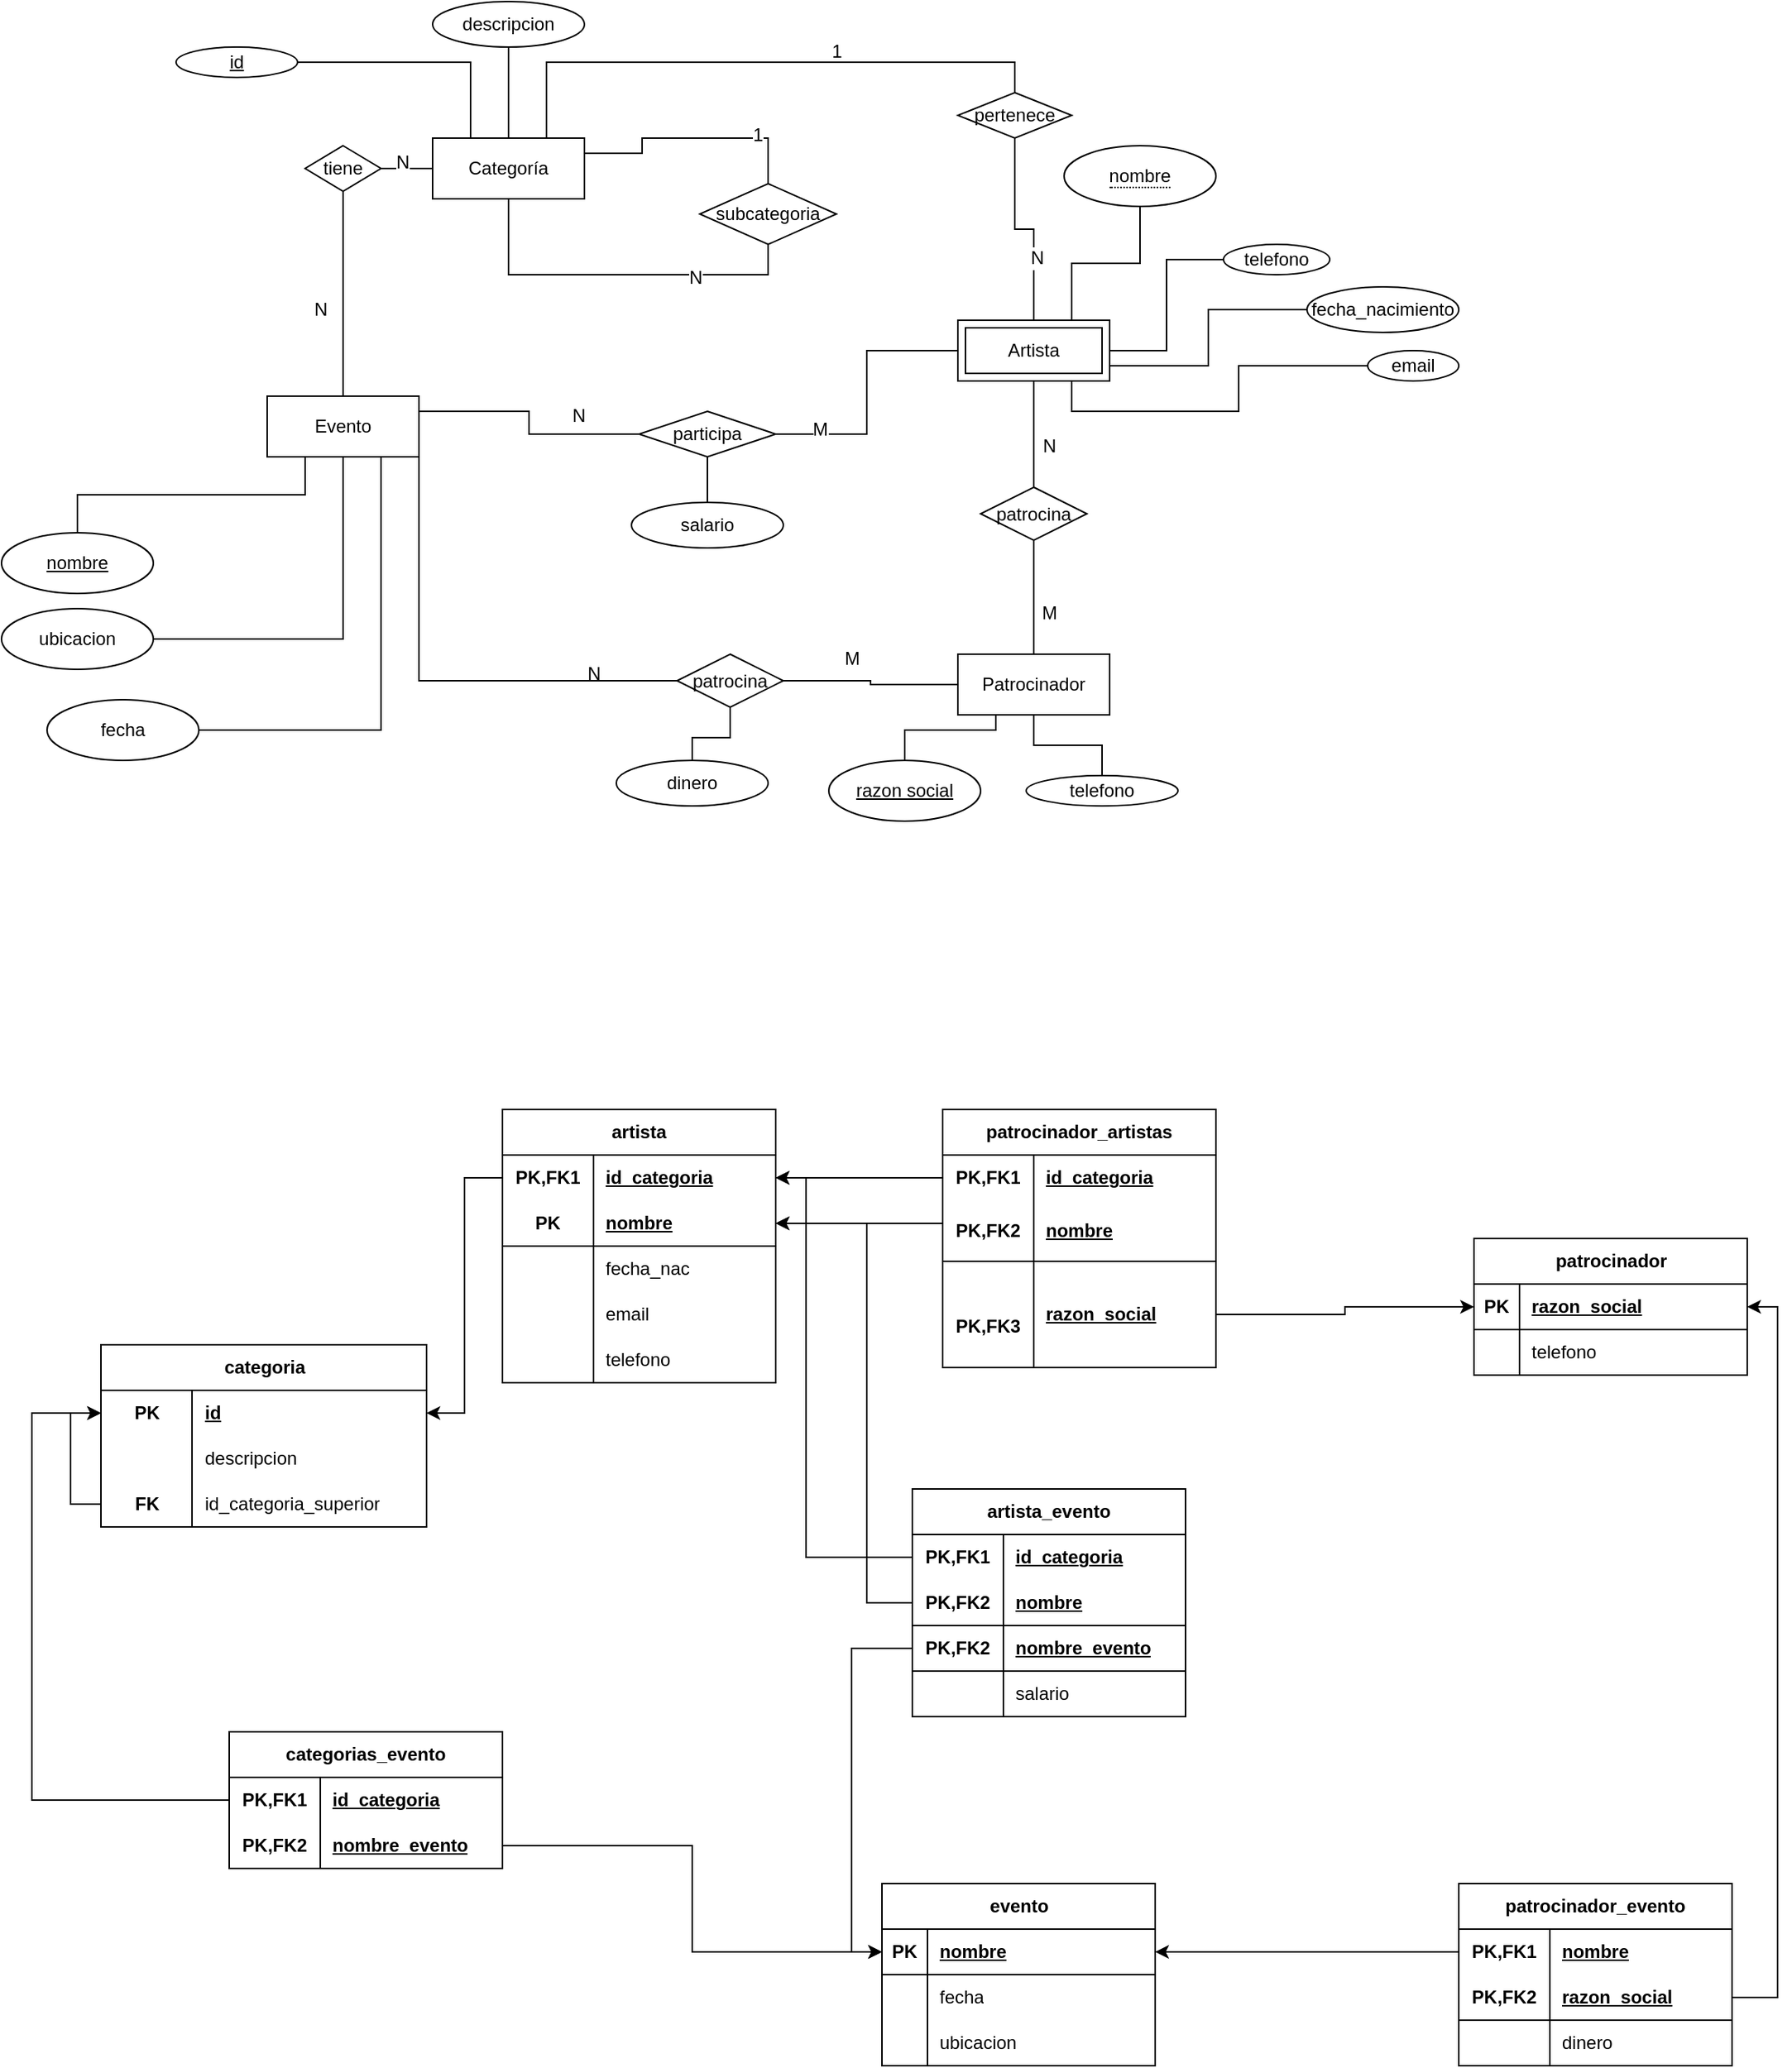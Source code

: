 <mxfile version="23.1.0" type="google">
  <diagram name="Página-1" id="BdfYpz-c_XBazCe6WjiI">
    <mxGraphModel grid="1" page="1" gridSize="10" guides="1" tooltips="1" connect="1" arrows="1" fold="1" pageScale="1" pageWidth="827" pageHeight="1169" math="0" shadow="0">
      <root>
        <mxCell id="0" />
        <mxCell id="1" parent="0" />
        <mxCell id="azEhSKKISLsebAKlU12b-33" style="edgeStyle=orthogonalEdgeStyle;shape=connector;rounded=0;orthogonalLoop=1;jettySize=auto;html=1;exitX=1;exitY=0.25;exitDx=0;exitDy=0;labelBackgroundColor=default;strokeColor=default;align=center;verticalAlign=middle;fontFamily=Helvetica;fontSize=12;fontColor=default;endArrow=none;endFill=0;elbow=vertical;entryX=0;entryY=0.5;entryDx=0;entryDy=0;" edge="1" parent="1" source="azEhSKKISLsebAKlU12b-3" target="azEhSKKISLsebAKlU12b-34">
          <mxGeometry relative="1" as="geometry">
            <mxPoint x="440" y="280" as="targetPoint" />
          </mxGeometry>
        </mxCell>
        <mxCell id="azEhSKKISLsebAKlU12b-62" style="edgeStyle=orthogonalEdgeStyle;shape=connector;rounded=0;orthogonalLoop=1;jettySize=auto;html=1;exitX=1;exitY=1;exitDx=0;exitDy=0;entryX=0;entryY=0.5;entryDx=0;entryDy=0;labelBackgroundColor=default;strokeColor=default;align=center;verticalAlign=middle;fontFamily=Helvetica;fontSize=12;fontColor=default;endArrow=none;endFill=0;elbow=vertical;" edge="1" parent="1" source="azEhSKKISLsebAKlU12b-3" target="azEhSKKISLsebAKlU12b-61">
          <mxGeometry relative="1" as="geometry" />
        </mxCell>
        <mxCell id="azEhSKKISLsebAKlU12b-95" style="edgeStyle=orthogonalEdgeStyle;shape=connector;rounded=0;orthogonalLoop=1;jettySize=auto;html=1;entryX=0;entryY=0.5;entryDx=0;entryDy=0;labelBackgroundColor=default;strokeColor=default;align=center;verticalAlign=middle;fontFamily=Helvetica;fontSize=12;fontColor=default;endArrow=classic;endFill=1;elbow=vertical;" edge="1" parent="1" source="azEhSKKISLsebAKlU12b-92" target="azEhSKKISLsebAKlU12b-83">
          <mxGeometry relative="1" as="geometry" />
        </mxCell>
        <mxCell id="azEhSKKISLsebAKlU12b-3" value="Evento" style="whiteSpace=wrap;html=1;align=center;" vertex="1" parent="1">
          <mxGeometry x="205" y="270" width="100" height="40" as="geometry" />
        </mxCell>
        <mxCell id="azEhSKKISLsebAKlU12b-7" value="Patrocinador" style="whiteSpace=wrap;html=1;align=center;" vertex="1" parent="1">
          <mxGeometry x="660" y="440" width="100" height="40" as="geometry" />
        </mxCell>
        <mxCell id="azEhSKKISLsebAKlU12b-9" style="edgeStyle=orthogonalEdgeStyle;rounded=0;orthogonalLoop=1;jettySize=auto;html=1;exitX=0.5;exitY=0;exitDx=0;exitDy=0;entryX=0.25;entryY=1;entryDx=0;entryDy=0;endArrow=none;endFill=0;" edge="1" parent="1" source="azEhSKKISLsebAKlU12b-8" target="azEhSKKISLsebAKlU12b-3">
          <mxGeometry relative="1" as="geometry" />
        </mxCell>
        <mxCell id="azEhSKKISLsebAKlU12b-8" value="nombre" style="ellipse;whiteSpace=wrap;html=1;align=center;fontStyle=4;" vertex="1" parent="1">
          <mxGeometry x="30" y="360" width="100" height="40" as="geometry" />
        </mxCell>
        <mxCell id="azEhSKKISLsebAKlU12b-16" style="edgeStyle=orthogonalEdgeStyle;shape=connector;rounded=0;orthogonalLoop=1;jettySize=auto;html=1;entryX=0.75;entryY=1;entryDx=0;entryDy=0;labelBackgroundColor=default;strokeColor=default;align=center;verticalAlign=middle;fontFamily=Helvetica;fontSize=12;fontColor=default;endArrow=none;endFill=0;elbow=vertical;" edge="1" parent="1" source="azEhSKKISLsebAKlU12b-11" target="azEhSKKISLsebAKlU12b-3">
          <mxGeometry relative="1" as="geometry" />
        </mxCell>
        <mxCell id="azEhSKKISLsebAKlU12b-11" value="fecha" style="ellipse;whiteSpace=wrap;html=1;align=center;strokeColor=default;verticalAlign=middle;fontFamily=Helvetica;fontSize=12;fontColor=default;fillColor=default;" vertex="1" parent="1">
          <mxGeometry x="60" y="470" width="100" height="40" as="geometry" />
        </mxCell>
        <mxCell id="azEhSKKISLsebAKlU12b-57" style="edgeStyle=orthogonalEdgeStyle;shape=connector;rounded=0;orthogonalLoop=1;jettySize=auto;html=1;exitX=1;exitY=0.5;exitDx=0;exitDy=0;entryX=0.5;entryY=1;entryDx=0;entryDy=0;labelBackgroundColor=default;strokeColor=default;align=center;verticalAlign=middle;fontFamily=Helvetica;fontSize=12;fontColor=default;endArrow=none;endFill=0;elbow=vertical;" edge="1" parent="1" source="azEhSKKISLsebAKlU12b-13" target="azEhSKKISLsebAKlU12b-3">
          <mxGeometry relative="1" as="geometry" />
        </mxCell>
        <mxCell id="azEhSKKISLsebAKlU12b-13" value="ubicacion" style="ellipse;whiteSpace=wrap;html=1;align=center;strokeColor=default;verticalAlign=middle;fontFamily=Helvetica;fontSize=12;fontColor=default;fillColor=default;" vertex="1" parent="1">
          <mxGeometry x="30" y="410" width="100" height="40" as="geometry" />
        </mxCell>
        <mxCell id="azEhSKKISLsebAKlU12b-24" style="edgeStyle=orthogonalEdgeStyle;shape=connector;rounded=0;orthogonalLoop=1;jettySize=auto;html=1;exitX=0.5;exitY=1;exitDx=0;exitDy=0;entryX=0.5;entryY=1;entryDx=0;entryDy=0;labelBackgroundColor=default;strokeColor=default;align=center;verticalAlign=middle;fontFamily=Helvetica;fontSize=12;fontColor=default;endArrow=none;endFill=0;elbow=vertical;" edge="1" parent="1" source="azEhSKKISLsebAKlU12b-18" target="azEhSKKISLsebAKlU12b-23">
          <mxGeometry relative="1" as="geometry" />
        </mxCell>
        <mxCell id="azEhSKKISLsebAKlU12b-27" value="N" style="edgeLabel;html=1;align=center;verticalAlign=middle;resizable=0;points=[];fontSize=12;fontFamily=Helvetica;fontColor=default;" connectable="0" vertex="1" parent="azEhSKKISLsebAKlU12b-24">
          <mxGeometry x="0.436" y="-2" relative="1" as="geometry">
            <mxPoint as="offset" />
          </mxGeometry>
        </mxCell>
        <mxCell id="azEhSKKISLsebAKlU12b-18" value="Categoría" style="whiteSpace=wrap;html=1;align=center;" vertex="1" parent="1">
          <mxGeometry x="314" y="100" width="100" height="40" as="geometry" />
        </mxCell>
        <mxCell id="azEhSKKISLsebAKlU12b-19" value="descripcion" style="ellipse;whiteSpace=wrap;html=1;align=center;strokeColor=default;verticalAlign=middle;fontFamily=Helvetica;fontSize=12;fontColor=default;fillColor=default;" vertex="1" parent="1">
          <mxGeometry x="314" y="10" width="100" height="30" as="geometry" />
        </mxCell>
        <mxCell id="azEhSKKISLsebAKlU12b-21" style="edgeStyle=orthogonalEdgeStyle;shape=connector;rounded=0;orthogonalLoop=1;jettySize=auto;html=1;labelBackgroundColor=default;strokeColor=default;align=center;verticalAlign=middle;fontFamily=Helvetica;fontSize=12;fontColor=default;endArrow=none;endFill=0;elbow=vertical;" edge="1" parent="1" source="azEhSKKISLsebAKlU12b-20">
          <mxGeometry relative="1" as="geometry">
            <mxPoint x="340" y="100" as="targetPoint" />
            <Array as="points">
              <mxPoint x="339" y="50" />
            </Array>
          </mxGeometry>
        </mxCell>
        <mxCell id="azEhSKKISLsebAKlU12b-20" value="&lt;u&gt;id&lt;/u&gt;" style="ellipse;whiteSpace=wrap;html=1;align=center;strokeColor=default;verticalAlign=middle;fontFamily=Helvetica;fontSize=12;fontColor=default;fillColor=default;" vertex="1" parent="1">
          <mxGeometry x="145" y="40" width="80" height="20" as="geometry" />
        </mxCell>
        <mxCell id="azEhSKKISLsebAKlU12b-22" style="edgeStyle=orthogonalEdgeStyle;shape=connector;rounded=0;orthogonalLoop=1;jettySize=auto;html=1;entryX=0.5;entryY=0;entryDx=0;entryDy=0;labelBackgroundColor=default;strokeColor=default;align=center;verticalAlign=middle;fontFamily=Helvetica;fontSize=12;fontColor=default;endArrow=none;endFill=0;elbow=vertical;" edge="1" parent="1" source="azEhSKKISLsebAKlU12b-19" target="azEhSKKISLsebAKlU12b-18">
          <mxGeometry relative="1" as="geometry" />
        </mxCell>
        <mxCell id="azEhSKKISLsebAKlU12b-25" style="edgeStyle=orthogonalEdgeStyle;shape=connector;rounded=0;orthogonalLoop=1;jettySize=auto;html=1;entryX=1;entryY=0.25;entryDx=0;entryDy=0;labelBackgroundColor=default;strokeColor=default;align=center;verticalAlign=middle;fontFamily=Helvetica;fontSize=12;fontColor=default;endArrow=none;endFill=0;elbow=vertical;" edge="1" parent="1" source="azEhSKKISLsebAKlU12b-23" target="azEhSKKISLsebAKlU12b-18">
          <mxGeometry relative="1" as="geometry">
            <Array as="points">
              <mxPoint x="535" y="100" />
              <mxPoint x="452" y="100" />
              <mxPoint x="452" y="110" />
            </Array>
          </mxGeometry>
        </mxCell>
        <mxCell id="azEhSKKISLsebAKlU12b-26" value="1" style="edgeLabel;html=1;align=center;verticalAlign=middle;resizable=0;points=[];fontSize=12;fontFamily=Helvetica;fontColor=default;" connectable="0" vertex="1" parent="azEhSKKISLsebAKlU12b-25">
          <mxGeometry x="-0.534" y="-2" relative="1" as="geometry">
            <mxPoint as="offset" />
          </mxGeometry>
        </mxCell>
        <mxCell id="azEhSKKISLsebAKlU12b-23" value="subcategoria" style="shape=rhombus;perimeter=rhombusPerimeter;whiteSpace=wrap;html=1;align=center;strokeColor=default;verticalAlign=middle;fontFamily=Helvetica;fontSize=12;fontColor=default;fillColor=default;" vertex="1" parent="1">
          <mxGeometry x="490" y="130" width="90" height="40" as="geometry" />
        </mxCell>
        <mxCell id="azEhSKKISLsebAKlU12b-31" style="edgeStyle=orthogonalEdgeStyle;shape=connector;rounded=0;orthogonalLoop=1;jettySize=auto;html=1;exitX=0.75;exitY=0;exitDx=0;exitDy=0;entryX=0.5;entryY=1;entryDx=0;entryDy=0;labelBackgroundColor=default;strokeColor=default;align=center;verticalAlign=middle;fontFamily=Helvetica;fontSize=12;fontColor=default;endArrow=none;endFill=0;elbow=vertical;" edge="1" parent="1" source="azEhSKKISLsebAKlU12b-29" target="azEhSKKISLsebAKlU12b-32">
          <mxGeometry relative="1" as="geometry">
            <mxPoint x="827" y="240" as="targetPoint" />
          </mxGeometry>
        </mxCell>
        <mxCell id="azEhSKKISLsebAKlU12b-47" style="edgeStyle=orthogonalEdgeStyle;shape=connector;rounded=0;orthogonalLoop=1;jettySize=auto;html=1;exitX=0.5;exitY=1;exitDx=0;exitDy=0;labelBackgroundColor=default;strokeColor=default;align=center;verticalAlign=middle;fontFamily=Helvetica;fontSize=12;fontColor=default;endArrow=none;endFill=0;elbow=vertical;entryX=0.5;entryY=0;entryDx=0;entryDy=0;" edge="1" parent="1" source="azEhSKKISLsebAKlU12b-29" target="azEhSKKISLsebAKlU12b-48">
          <mxGeometry relative="1" as="geometry">
            <mxPoint x="710" y="320" as="targetPoint" />
          </mxGeometry>
        </mxCell>
        <mxCell id="azEhSKKISLsebAKlU12b-29" value="Artista" style="shape=ext;margin=3;double=1;whiteSpace=wrap;html=1;align=center;strokeColor=default;verticalAlign=middle;fontFamily=Helvetica;fontSize=12;fontColor=default;fillColor=default;" vertex="1" parent="1">
          <mxGeometry x="660" y="220" width="100" height="40" as="geometry" />
        </mxCell>
        <mxCell id="azEhSKKISLsebAKlU12b-32" value="&lt;span style=&quot;border-bottom: 1px dotted&quot;&gt;nombre&lt;/span&gt;" style="ellipse;whiteSpace=wrap;html=1;align=center;strokeColor=default;verticalAlign=middle;fontFamily=Helvetica;fontSize=12;fontColor=default;fillColor=default;" vertex="1" parent="1">
          <mxGeometry x="730" y="105" width="100" height="40" as="geometry" />
        </mxCell>
        <mxCell id="azEhSKKISLsebAKlU12b-35" style="edgeStyle=orthogonalEdgeStyle;shape=connector;rounded=0;orthogonalLoop=1;jettySize=auto;html=1;exitX=1;exitY=0.5;exitDx=0;exitDy=0;entryX=0;entryY=0.5;entryDx=0;entryDy=0;labelBackgroundColor=default;strokeColor=default;align=center;verticalAlign=middle;fontFamily=Helvetica;fontSize=12;fontColor=default;endArrow=none;endFill=0;elbow=vertical;" edge="1" parent="1" source="azEhSKKISLsebAKlU12b-34" target="azEhSKKISLsebAKlU12b-29">
          <mxGeometry relative="1" as="geometry" />
        </mxCell>
        <mxCell id="azEhSKKISLsebAKlU12b-37" value="M" style="edgeLabel;html=1;align=center;verticalAlign=middle;resizable=0;points=[];fontSize=12;fontFamily=Helvetica;fontColor=default;" connectable="0" vertex="1" parent="azEhSKKISLsebAKlU12b-35">
          <mxGeometry x="-0.669" y="3" relative="1" as="geometry">
            <mxPoint as="offset" />
          </mxGeometry>
        </mxCell>
        <mxCell id="azEhSKKISLsebAKlU12b-34" value="participa" style="shape=rhombus;perimeter=rhombusPerimeter;whiteSpace=wrap;html=1;align=center;strokeColor=default;verticalAlign=middle;fontFamily=Helvetica;fontSize=12;fontColor=default;fillColor=default;" vertex="1" parent="1">
          <mxGeometry x="450" y="280" width="90" height="30" as="geometry" />
        </mxCell>
        <mxCell id="azEhSKKISLsebAKlU12b-36" value="N" style="text;html=1;align=center;verticalAlign=middle;resizable=0;points=[];autosize=1;strokeColor=none;fillColor=none;fontSize=12;fontFamily=Helvetica;fontColor=default;" vertex="1" parent="1">
          <mxGeometry x="395" y="268" width="30" height="30" as="geometry" />
        </mxCell>
        <mxCell id="azEhSKKISLsebAKlU12b-39" style="edgeStyle=orthogonalEdgeStyle;shape=connector;rounded=0;orthogonalLoop=1;jettySize=auto;html=1;entryX=0.5;entryY=1;entryDx=0;entryDy=0;labelBackgroundColor=default;strokeColor=default;align=center;verticalAlign=middle;fontFamily=Helvetica;fontSize=12;fontColor=default;endArrow=none;endFill=0;elbow=vertical;" edge="1" parent="1" source="azEhSKKISLsebAKlU12b-38" target="azEhSKKISLsebAKlU12b-34">
          <mxGeometry relative="1" as="geometry" />
        </mxCell>
        <mxCell id="azEhSKKISLsebAKlU12b-38" value="salario" style="ellipse;whiteSpace=wrap;html=1;align=center;strokeColor=default;verticalAlign=middle;fontFamily=Helvetica;fontSize=12;fontColor=default;fillColor=default;" vertex="1" parent="1">
          <mxGeometry x="445" y="340" width="100" height="30" as="geometry" />
        </mxCell>
        <mxCell id="azEhSKKISLsebAKlU12b-42" style="edgeStyle=orthogonalEdgeStyle;shape=connector;rounded=0;orthogonalLoop=1;jettySize=auto;html=1;entryX=0;entryY=0.5;entryDx=0;entryDy=0;labelBackgroundColor=default;strokeColor=default;align=center;verticalAlign=middle;fontFamily=Helvetica;fontSize=12;fontColor=default;endArrow=none;endFill=0;elbow=vertical;" edge="1" parent="1" source="azEhSKKISLsebAKlU12b-41" target="azEhSKKISLsebAKlU12b-18">
          <mxGeometry relative="1" as="geometry" />
        </mxCell>
        <mxCell id="azEhSKKISLsebAKlU12b-46" value="N" style="edgeLabel;html=1;align=center;verticalAlign=middle;resizable=0;points=[];fontSize=12;fontFamily=Helvetica;fontColor=default;" connectable="0" vertex="1" parent="azEhSKKISLsebAKlU12b-42">
          <mxGeometry x="0.13" y="4" relative="1" as="geometry">
            <mxPoint as="offset" />
          </mxGeometry>
        </mxCell>
        <mxCell id="azEhSKKISLsebAKlU12b-43" style="edgeStyle=orthogonalEdgeStyle;shape=connector;rounded=0;orthogonalLoop=1;jettySize=auto;html=1;entryX=0.5;entryY=0;entryDx=0;entryDy=0;labelBackgroundColor=default;strokeColor=default;align=center;verticalAlign=middle;fontFamily=Helvetica;fontSize=12;fontColor=default;endArrow=none;endFill=0;elbow=vertical;" edge="1" parent="1" source="azEhSKKISLsebAKlU12b-41" target="azEhSKKISLsebAKlU12b-3">
          <mxGeometry relative="1" as="geometry" />
        </mxCell>
        <mxCell id="azEhSKKISLsebAKlU12b-41" value="tiene" style="shape=rhombus;perimeter=rhombusPerimeter;whiteSpace=wrap;html=1;align=center;strokeColor=default;verticalAlign=middle;fontFamily=Helvetica;fontSize=12;fontColor=default;fillColor=default;" vertex="1" parent="1">
          <mxGeometry x="230" y="105" width="50" height="30" as="geometry" />
        </mxCell>
        <mxCell id="azEhSKKISLsebAKlU12b-45" value="N" style="text;html=1;align=center;verticalAlign=middle;resizable=0;points=[];autosize=1;strokeColor=none;fillColor=none;fontSize=12;fontFamily=Helvetica;fontColor=default;" vertex="1" parent="1">
          <mxGeometry x="225" y="198" width="30" height="30" as="geometry" />
        </mxCell>
        <mxCell id="azEhSKKISLsebAKlU12b-58" style="edgeStyle=orthogonalEdgeStyle;shape=connector;rounded=0;orthogonalLoop=1;jettySize=auto;html=1;exitX=0.5;exitY=1;exitDx=0;exitDy=0;labelBackgroundColor=default;strokeColor=default;align=center;verticalAlign=middle;fontFamily=Helvetica;fontSize=12;fontColor=default;endArrow=none;endFill=0;elbow=vertical;" edge="1" parent="1" source="azEhSKKISLsebAKlU12b-48" target="azEhSKKISLsebAKlU12b-7">
          <mxGeometry relative="1" as="geometry" />
        </mxCell>
        <mxCell id="azEhSKKISLsebAKlU12b-48" value="patrocina" style="shape=rhombus;perimeter=rhombusPerimeter;whiteSpace=wrap;html=1;align=center;strokeColor=default;verticalAlign=middle;fontFamily=Helvetica;fontSize=12;fontColor=default;fillColor=default;" vertex="1" parent="1">
          <mxGeometry x="675" y="330" width="70" height="35" as="geometry" />
        </mxCell>
        <mxCell id="azEhSKKISLsebAKlU12b-54" style="edgeStyle=orthogonalEdgeStyle;shape=connector;rounded=0;orthogonalLoop=1;jettySize=auto;html=1;entryX=1;entryY=0.75;entryDx=0;entryDy=0;labelBackgroundColor=default;strokeColor=default;align=center;verticalAlign=middle;fontFamily=Helvetica;fontSize=12;fontColor=default;endArrow=none;endFill=0;elbow=vertical;" edge="1" parent="1" source="azEhSKKISLsebAKlU12b-49" target="azEhSKKISLsebAKlU12b-29">
          <mxGeometry relative="1" as="geometry" />
        </mxCell>
        <mxCell id="azEhSKKISLsebAKlU12b-49" value="fecha_nacimiento" style="ellipse;whiteSpace=wrap;html=1;align=center;strokeColor=default;verticalAlign=middle;fontFamily=Helvetica;fontSize=12;fontColor=default;fillColor=default;" vertex="1" parent="1">
          <mxGeometry x="890" y="198" width="100" height="30" as="geometry" />
        </mxCell>
        <mxCell id="azEhSKKISLsebAKlU12b-55" style="edgeStyle=orthogonalEdgeStyle;shape=connector;rounded=0;orthogonalLoop=1;jettySize=auto;html=1;entryX=0.75;entryY=1;entryDx=0;entryDy=0;labelBackgroundColor=default;strokeColor=default;align=center;verticalAlign=middle;fontFamily=Helvetica;fontSize=12;fontColor=default;endArrow=none;endFill=0;elbow=vertical;" edge="1" parent="1" source="azEhSKKISLsebAKlU12b-50" target="azEhSKKISLsebAKlU12b-29">
          <mxGeometry relative="1" as="geometry" />
        </mxCell>
        <mxCell id="azEhSKKISLsebAKlU12b-50" value="email" style="ellipse;whiteSpace=wrap;html=1;align=center;strokeColor=default;verticalAlign=middle;fontFamily=Helvetica;fontSize=12;fontColor=default;fillColor=default;" vertex="1" parent="1">
          <mxGeometry x="930" y="240" width="60" height="20" as="geometry" />
        </mxCell>
        <mxCell id="azEhSKKISLsebAKlU12b-56" style="edgeStyle=orthogonalEdgeStyle;shape=connector;rounded=0;orthogonalLoop=1;jettySize=auto;html=1;entryX=1;entryY=0.5;entryDx=0;entryDy=0;labelBackgroundColor=default;strokeColor=default;align=center;verticalAlign=middle;fontFamily=Helvetica;fontSize=12;fontColor=default;endArrow=none;endFill=0;elbow=vertical;" edge="1" parent="1" source="azEhSKKISLsebAKlU12b-51" target="azEhSKKISLsebAKlU12b-29">
          <mxGeometry relative="1" as="geometry" />
        </mxCell>
        <mxCell id="azEhSKKISLsebAKlU12b-51" value="telefono" style="ellipse;whiteSpace=wrap;html=1;align=center;strokeColor=default;verticalAlign=middle;fontFamily=Helvetica;fontSize=12;fontColor=default;fillColor=default;" vertex="1" parent="1">
          <mxGeometry x="835" y="170" width="70" height="20" as="geometry" />
        </mxCell>
        <mxCell id="azEhSKKISLsebAKlU12b-59" value="N" style="text;html=1;align=center;verticalAlign=middle;resizable=0;points=[];autosize=1;strokeColor=none;fillColor=none;fontSize=12;fontFamily=Helvetica;fontColor=default;" vertex="1" parent="1">
          <mxGeometry x="705" y="288" width="30" height="30" as="geometry" />
        </mxCell>
        <mxCell id="azEhSKKISLsebAKlU12b-60" value="M" style="text;html=1;align=center;verticalAlign=middle;resizable=0;points=[];autosize=1;strokeColor=none;fillColor=none;fontSize=12;fontFamily=Helvetica;fontColor=default;" vertex="1" parent="1">
          <mxGeometry x="705" y="398" width="30" height="30" as="geometry" />
        </mxCell>
        <mxCell id="azEhSKKISLsebAKlU12b-79" style="edgeStyle=orthogonalEdgeStyle;shape=connector;rounded=0;orthogonalLoop=1;jettySize=auto;html=1;entryX=0;entryY=0.5;entryDx=0;entryDy=0;labelBackgroundColor=default;strokeColor=default;align=center;verticalAlign=middle;fontFamily=Helvetica;fontSize=12;fontColor=default;endArrow=none;endFill=0;elbow=vertical;" edge="1" parent="1" source="azEhSKKISLsebAKlU12b-61" target="azEhSKKISLsebAKlU12b-7">
          <mxGeometry relative="1" as="geometry" />
        </mxCell>
        <mxCell id="azEhSKKISLsebAKlU12b-81" style="edgeStyle=orthogonalEdgeStyle;shape=connector;rounded=0;orthogonalLoop=1;jettySize=auto;html=1;exitX=0.5;exitY=1;exitDx=0;exitDy=0;labelBackgroundColor=default;strokeColor=default;align=center;verticalAlign=middle;fontFamily=Helvetica;fontSize=12;fontColor=default;endArrow=none;endFill=0;elbow=vertical;" edge="1" parent="1" source="azEhSKKISLsebAKlU12b-61" target="azEhSKKISLsebAKlU12b-80">
          <mxGeometry relative="1" as="geometry" />
        </mxCell>
        <mxCell id="azEhSKKISLsebAKlU12b-61" value="patrocina" style="shape=rhombus;perimeter=rhombusPerimeter;whiteSpace=wrap;html=1;align=center;strokeColor=default;verticalAlign=middle;fontFamily=Helvetica;fontSize=12;fontColor=default;fillColor=default;" vertex="1" parent="1">
          <mxGeometry x="475" y="440" width="70" height="35" as="geometry" />
        </mxCell>
        <mxCell id="azEhSKKISLsebAKlU12b-77" style="edgeStyle=orthogonalEdgeStyle;shape=connector;rounded=0;orthogonalLoop=1;jettySize=auto;html=1;entryX=0.25;entryY=1;entryDx=0;entryDy=0;labelBackgroundColor=default;strokeColor=default;align=center;verticalAlign=middle;fontFamily=Helvetica;fontSize=12;fontColor=default;endArrow=none;endFill=0;elbow=vertical;" edge="1" parent="1" source="azEhSKKISLsebAKlU12b-66" target="azEhSKKISLsebAKlU12b-7">
          <mxGeometry relative="1" as="geometry" />
        </mxCell>
        <mxCell id="azEhSKKISLsebAKlU12b-66" value="razon social" style="ellipse;whiteSpace=wrap;html=1;align=center;fontStyle=4;strokeColor=default;verticalAlign=middle;fontFamily=Helvetica;fontSize=12;fontColor=default;fillColor=default;" vertex="1" parent="1">
          <mxGeometry x="575" y="510" width="100" height="40" as="geometry" />
        </mxCell>
        <mxCell id="azEhSKKISLsebAKlU12b-78" style="edgeStyle=orthogonalEdgeStyle;shape=connector;rounded=0;orthogonalLoop=1;jettySize=auto;html=1;exitX=0.5;exitY=0;exitDx=0;exitDy=0;labelBackgroundColor=default;strokeColor=default;align=center;verticalAlign=middle;fontFamily=Helvetica;fontSize=12;fontColor=default;endArrow=none;endFill=0;elbow=vertical;" edge="1" parent="1" source="azEhSKKISLsebAKlU12b-67" target="azEhSKKISLsebAKlU12b-7">
          <mxGeometry relative="1" as="geometry" />
        </mxCell>
        <mxCell id="azEhSKKISLsebAKlU12b-67" value="telefono" style="ellipse;whiteSpace=wrap;html=1;align=center;strokeColor=default;verticalAlign=middle;fontFamily=Helvetica;fontSize=12;fontColor=default;fillColor=default;" vertex="1" parent="1">
          <mxGeometry x="705" y="520" width="100" height="20" as="geometry" />
        </mxCell>
        <mxCell id="azEhSKKISLsebAKlU12b-68" value="M" style="text;html=1;align=center;verticalAlign=middle;resizable=0;points=[];autosize=1;strokeColor=none;fillColor=none;fontSize=12;fontFamily=Helvetica;fontColor=default;" vertex="1" parent="1">
          <mxGeometry x="575" y="428" width="30" height="30" as="geometry" />
        </mxCell>
        <mxCell id="azEhSKKISLsebAKlU12b-69" value="N" style="text;html=1;align=center;verticalAlign=middle;resizable=0;points=[];autosize=1;strokeColor=none;fillColor=none;fontSize=12;fontFamily=Helvetica;fontColor=default;" vertex="1" parent="1">
          <mxGeometry x="405" y="438" width="30" height="30" as="geometry" />
        </mxCell>
        <mxCell id="azEhSKKISLsebAKlU12b-71" style="edgeStyle=orthogonalEdgeStyle;shape=connector;rounded=0;orthogonalLoop=1;jettySize=auto;html=1;entryX=0.5;entryY=0;entryDx=0;entryDy=0;labelBackgroundColor=default;strokeColor=default;align=center;verticalAlign=middle;fontFamily=Helvetica;fontSize=12;fontColor=default;endArrow=none;endFill=0;elbow=vertical;" edge="1" parent="1" source="azEhSKKISLsebAKlU12b-70" target="azEhSKKISLsebAKlU12b-29">
          <mxGeometry relative="1" as="geometry" />
        </mxCell>
        <mxCell id="azEhSKKISLsebAKlU12b-75" value="N" style="edgeLabel;html=1;align=center;verticalAlign=middle;resizable=0;points=[];fontSize=12;fontFamily=Helvetica;fontColor=default;" connectable="0" vertex="1" parent="azEhSKKISLsebAKlU12b-71">
          <mxGeometry x="0.366" y="2" relative="1" as="geometry">
            <mxPoint y="1" as="offset" />
          </mxGeometry>
        </mxCell>
        <mxCell id="azEhSKKISLsebAKlU12b-73" style="edgeStyle=orthogonalEdgeStyle;shape=connector;rounded=0;orthogonalLoop=1;jettySize=auto;html=1;exitX=0.5;exitY=0;exitDx=0;exitDy=0;entryX=0.75;entryY=0;entryDx=0;entryDy=0;labelBackgroundColor=default;strokeColor=default;align=center;verticalAlign=middle;fontFamily=Helvetica;fontSize=12;fontColor=default;endArrow=none;endFill=0;elbow=vertical;" edge="1" parent="1" source="azEhSKKISLsebAKlU12b-70" target="azEhSKKISLsebAKlU12b-18">
          <mxGeometry relative="1" as="geometry" />
        </mxCell>
        <mxCell id="azEhSKKISLsebAKlU12b-70" value="pertenece" style="shape=rhombus;perimeter=rhombusPerimeter;whiteSpace=wrap;html=1;align=center;strokeColor=default;verticalAlign=middle;fontFamily=Helvetica;fontSize=12;fontColor=default;fillColor=default;" vertex="1" parent="1">
          <mxGeometry x="660" y="70" width="75" height="30" as="geometry" />
        </mxCell>
        <mxCell id="azEhSKKISLsebAKlU12b-74" value="1" style="text;html=1;align=center;verticalAlign=middle;resizable=0;points=[];autosize=1;strokeColor=none;fillColor=none;fontSize=12;fontFamily=Helvetica;fontColor=default;" vertex="1" parent="1">
          <mxGeometry x="565" y="28" width="30" height="30" as="geometry" />
        </mxCell>
        <mxCell id="azEhSKKISLsebAKlU12b-80" value="dinero" style="ellipse;whiteSpace=wrap;html=1;align=center;strokeColor=default;verticalAlign=middle;fontFamily=Helvetica;fontSize=12;fontColor=default;fillColor=default;" vertex="1" parent="1">
          <mxGeometry x="435" y="510" width="100" height="30" as="geometry" />
        </mxCell>
        <mxCell id="azEhSKKISLsebAKlU12b-82" value="categoria" style="shape=table;startSize=30;container=1;collapsible=1;childLayout=tableLayout;fixedRows=1;rowLines=0;fontStyle=1;align=center;resizeLast=1;html=1;whiteSpace=wrap;strokeColor=default;verticalAlign=middle;fontFamily=Helvetica;fontSize=12;fontColor=default;fillColor=default;" vertex="1" parent="1">
          <mxGeometry x="95.5" y="895" width="214.5" height="120" as="geometry" />
        </mxCell>
        <mxCell id="azEhSKKISLsebAKlU12b-83" value="" style="shape=tableRow;horizontal=0;startSize=0;swimlaneHead=0;swimlaneBody=0;fillColor=none;collapsible=0;dropTarget=0;points=[[0,0.5],[1,0.5]];portConstraint=eastwest;top=0;left=0;right=0;bottom=0;html=1;strokeColor=default;align=center;verticalAlign=middle;fontFamily=Helvetica;fontSize=12;fontColor=default;" vertex="1" parent="azEhSKKISLsebAKlU12b-82">
          <mxGeometry y="30" width="214.5" height="30" as="geometry" />
        </mxCell>
        <mxCell id="azEhSKKISLsebAKlU12b-84" value="PK" style="shape=partialRectangle;connectable=0;fillColor=none;top=0;left=0;bottom=0;right=0;fontStyle=1;overflow=hidden;html=1;whiteSpace=wrap;strokeColor=default;align=center;verticalAlign=middle;fontFamily=Helvetica;fontSize=12;fontColor=default;" vertex="1" parent="azEhSKKISLsebAKlU12b-83">
          <mxGeometry width="60" height="30" as="geometry">
            <mxRectangle width="60" height="30" as="alternateBounds" />
          </mxGeometry>
        </mxCell>
        <mxCell id="azEhSKKISLsebAKlU12b-85" value="id" style="shape=partialRectangle;connectable=0;fillColor=none;top=0;left=0;bottom=0;right=0;align=left;spacingLeft=6;fontStyle=5;overflow=hidden;html=1;whiteSpace=wrap;strokeColor=default;verticalAlign=middle;fontFamily=Helvetica;fontSize=12;fontColor=default;" vertex="1" parent="azEhSKKISLsebAKlU12b-83">
          <mxGeometry x="60" width="154.5" height="30" as="geometry">
            <mxRectangle width="154.5" height="30" as="alternateBounds" />
          </mxGeometry>
        </mxCell>
        <mxCell id="azEhSKKISLsebAKlU12b-89" value="" style="shape=tableRow;horizontal=0;startSize=0;swimlaneHead=0;swimlaneBody=0;fillColor=none;collapsible=0;dropTarget=0;points=[[0,0.5],[1,0.5]];portConstraint=eastwest;top=0;left=0;right=0;bottom=0;html=1;strokeColor=default;align=center;verticalAlign=middle;fontFamily=Helvetica;fontSize=12;fontColor=default;" vertex="1" parent="azEhSKKISLsebAKlU12b-82">
          <mxGeometry y="60" width="214.5" height="30" as="geometry" />
        </mxCell>
        <mxCell id="azEhSKKISLsebAKlU12b-90" value="" style="shape=partialRectangle;connectable=0;fillColor=none;top=0;left=0;bottom=0;right=0;editable=1;overflow=hidden;html=1;whiteSpace=wrap;strokeColor=default;align=center;verticalAlign=middle;fontFamily=Helvetica;fontSize=12;fontColor=default;" vertex="1" parent="azEhSKKISLsebAKlU12b-89">
          <mxGeometry width="60" height="30" as="geometry">
            <mxRectangle width="60" height="30" as="alternateBounds" />
          </mxGeometry>
        </mxCell>
        <mxCell id="azEhSKKISLsebAKlU12b-91" value="descripcion" style="shape=partialRectangle;connectable=0;fillColor=none;top=0;left=0;bottom=0;right=0;align=left;spacingLeft=6;overflow=hidden;html=1;whiteSpace=wrap;strokeColor=default;verticalAlign=middle;fontFamily=Helvetica;fontSize=12;fontColor=default;" vertex="1" parent="azEhSKKISLsebAKlU12b-89">
          <mxGeometry x="60" width="154.5" height="30" as="geometry">
            <mxRectangle width="154.5" height="30" as="alternateBounds" />
          </mxGeometry>
        </mxCell>
        <mxCell id="azEhSKKISLsebAKlU12b-92" value="" style="shape=tableRow;horizontal=0;startSize=0;swimlaneHead=0;swimlaneBody=0;fillColor=none;collapsible=0;dropTarget=0;points=[[0,0.5],[1,0.5]];portConstraint=eastwest;top=0;left=0;right=0;bottom=0;html=1;strokeColor=default;align=center;verticalAlign=middle;fontFamily=Helvetica;fontSize=12;fontColor=default;" vertex="1" parent="azEhSKKISLsebAKlU12b-82">
          <mxGeometry y="90" width="214.5" height="30" as="geometry" />
        </mxCell>
        <mxCell id="azEhSKKISLsebAKlU12b-93" value="&lt;b&gt;FK&lt;/b&gt;" style="shape=partialRectangle;connectable=0;fillColor=none;top=0;left=0;bottom=0;right=0;editable=1;overflow=hidden;html=1;whiteSpace=wrap;strokeColor=default;align=center;verticalAlign=middle;fontFamily=Helvetica;fontSize=12;fontColor=default;" vertex="1" parent="azEhSKKISLsebAKlU12b-92">
          <mxGeometry width="60" height="30" as="geometry">
            <mxRectangle width="60" height="30" as="alternateBounds" />
          </mxGeometry>
        </mxCell>
        <mxCell id="azEhSKKISLsebAKlU12b-94" value="id_categoria_superior" style="shape=partialRectangle;connectable=0;fillColor=none;top=0;left=0;bottom=0;right=0;align=left;spacingLeft=6;overflow=hidden;html=1;whiteSpace=wrap;strokeColor=default;verticalAlign=middle;fontFamily=Helvetica;fontSize=12;fontColor=default;" vertex="1" parent="azEhSKKISLsebAKlU12b-92">
          <mxGeometry x="60" width="154.5" height="30" as="geometry">
            <mxRectangle width="154.5" height="30" as="alternateBounds" />
          </mxGeometry>
        </mxCell>
        <mxCell id="azEhSKKISLsebAKlU12b-96" value="evento" style="shape=table;startSize=30;container=1;collapsible=1;childLayout=tableLayout;fixedRows=1;rowLines=0;fontStyle=1;align=center;resizeLast=1;html=1;strokeColor=default;verticalAlign=middle;fontFamily=Helvetica;fontSize=12;fontColor=default;fillColor=default;" vertex="1" parent="1">
          <mxGeometry x="610" y="1250" width="180" height="120" as="geometry" />
        </mxCell>
        <mxCell id="azEhSKKISLsebAKlU12b-97" value="" style="shape=tableRow;horizontal=0;startSize=0;swimlaneHead=0;swimlaneBody=0;fillColor=none;collapsible=0;dropTarget=0;points=[[0,0.5],[1,0.5]];portConstraint=eastwest;top=0;left=0;right=0;bottom=1;strokeColor=default;align=center;verticalAlign=middle;fontFamily=Helvetica;fontSize=12;fontColor=default;html=1;" vertex="1" parent="azEhSKKISLsebAKlU12b-96">
          <mxGeometry y="30" width="180" height="30" as="geometry" />
        </mxCell>
        <mxCell id="azEhSKKISLsebAKlU12b-98" value="PK" style="shape=partialRectangle;connectable=0;fillColor=none;top=0;left=0;bottom=0;right=0;fontStyle=1;overflow=hidden;whiteSpace=wrap;html=1;strokeColor=default;align=center;verticalAlign=middle;fontFamily=Helvetica;fontSize=12;fontColor=default;" vertex="1" parent="azEhSKKISLsebAKlU12b-97">
          <mxGeometry width="30" height="30" as="geometry">
            <mxRectangle width="30" height="30" as="alternateBounds" />
          </mxGeometry>
        </mxCell>
        <mxCell id="azEhSKKISLsebAKlU12b-99" value="nombre" style="shape=partialRectangle;connectable=0;fillColor=none;top=0;left=0;bottom=0;right=0;align=left;spacingLeft=6;fontStyle=5;overflow=hidden;whiteSpace=wrap;html=1;strokeColor=default;verticalAlign=middle;fontFamily=Helvetica;fontSize=12;fontColor=default;" vertex="1" parent="azEhSKKISLsebAKlU12b-97">
          <mxGeometry x="30" width="150" height="30" as="geometry">
            <mxRectangle width="150" height="30" as="alternateBounds" />
          </mxGeometry>
        </mxCell>
        <mxCell id="azEhSKKISLsebAKlU12b-100" value="" style="shape=tableRow;horizontal=0;startSize=0;swimlaneHead=0;swimlaneBody=0;fillColor=none;collapsible=0;dropTarget=0;points=[[0,0.5],[1,0.5]];portConstraint=eastwest;top=0;left=0;right=0;bottom=0;strokeColor=default;align=center;verticalAlign=middle;fontFamily=Helvetica;fontSize=12;fontColor=default;html=1;" vertex="1" parent="azEhSKKISLsebAKlU12b-96">
          <mxGeometry y="60" width="180" height="30" as="geometry" />
        </mxCell>
        <mxCell id="azEhSKKISLsebAKlU12b-101" value="" style="shape=partialRectangle;connectable=0;fillColor=none;top=0;left=0;bottom=0;right=0;editable=1;overflow=hidden;whiteSpace=wrap;html=1;strokeColor=default;align=center;verticalAlign=middle;fontFamily=Helvetica;fontSize=12;fontColor=default;" vertex="1" parent="azEhSKKISLsebAKlU12b-100">
          <mxGeometry width="30" height="30" as="geometry">
            <mxRectangle width="30" height="30" as="alternateBounds" />
          </mxGeometry>
        </mxCell>
        <mxCell id="azEhSKKISLsebAKlU12b-102" value="fecha" style="shape=partialRectangle;connectable=0;fillColor=none;top=0;left=0;bottom=0;right=0;align=left;spacingLeft=6;overflow=hidden;whiteSpace=wrap;html=1;strokeColor=default;verticalAlign=middle;fontFamily=Helvetica;fontSize=12;fontColor=default;" vertex="1" parent="azEhSKKISLsebAKlU12b-100">
          <mxGeometry x="30" width="150" height="30" as="geometry">
            <mxRectangle width="150" height="30" as="alternateBounds" />
          </mxGeometry>
        </mxCell>
        <mxCell id="azEhSKKISLsebAKlU12b-103" value="" style="shape=tableRow;horizontal=0;startSize=0;swimlaneHead=0;swimlaneBody=0;fillColor=none;collapsible=0;dropTarget=0;points=[[0,0.5],[1,0.5]];portConstraint=eastwest;top=0;left=0;right=0;bottom=0;strokeColor=default;align=center;verticalAlign=middle;fontFamily=Helvetica;fontSize=12;fontColor=default;html=1;" vertex="1" parent="azEhSKKISLsebAKlU12b-96">
          <mxGeometry y="90" width="180" height="30" as="geometry" />
        </mxCell>
        <mxCell id="azEhSKKISLsebAKlU12b-104" value="" style="shape=partialRectangle;connectable=0;fillColor=none;top=0;left=0;bottom=0;right=0;editable=1;overflow=hidden;whiteSpace=wrap;html=1;strokeColor=default;align=center;verticalAlign=middle;fontFamily=Helvetica;fontSize=12;fontColor=default;" vertex="1" parent="azEhSKKISLsebAKlU12b-103">
          <mxGeometry width="30" height="30" as="geometry">
            <mxRectangle width="30" height="30" as="alternateBounds" />
          </mxGeometry>
        </mxCell>
        <mxCell id="azEhSKKISLsebAKlU12b-105" value="ubicacion" style="shape=partialRectangle;connectable=0;fillColor=none;top=0;left=0;bottom=0;right=0;align=left;spacingLeft=6;overflow=hidden;whiteSpace=wrap;html=1;strokeColor=default;verticalAlign=middle;fontFamily=Helvetica;fontSize=12;fontColor=default;" vertex="1" parent="azEhSKKISLsebAKlU12b-103">
          <mxGeometry x="30" width="150" height="30" as="geometry">
            <mxRectangle width="150" height="30" as="alternateBounds" />
          </mxGeometry>
        </mxCell>
        <mxCell id="azEhSKKISLsebAKlU12b-115" value="categorias_evento" style="shape=table;startSize=30;container=1;collapsible=1;childLayout=tableLayout;fixedRows=1;rowLines=0;fontStyle=1;align=center;resizeLast=1;html=1;whiteSpace=wrap;strokeColor=default;verticalAlign=middle;fontFamily=Helvetica;fontSize=12;fontColor=default;fillColor=default;" vertex="1" parent="1">
          <mxGeometry x="180" y="1150" width="180" height="90" as="geometry" />
        </mxCell>
        <mxCell id="azEhSKKISLsebAKlU12b-116" value="" style="shape=tableRow;horizontal=0;startSize=0;swimlaneHead=0;swimlaneBody=0;fillColor=none;collapsible=0;dropTarget=0;points=[[0,0.5],[1,0.5]];portConstraint=eastwest;top=0;left=0;right=0;bottom=0;html=1;strokeColor=default;align=center;verticalAlign=middle;fontFamily=Helvetica;fontSize=12;fontColor=default;" vertex="1" parent="azEhSKKISLsebAKlU12b-115">
          <mxGeometry y="30" width="180" height="30" as="geometry" />
        </mxCell>
        <mxCell id="azEhSKKISLsebAKlU12b-117" value="PK,FK1" style="shape=partialRectangle;connectable=0;fillColor=none;top=0;left=0;bottom=0;right=0;fontStyle=1;overflow=hidden;html=1;whiteSpace=wrap;strokeColor=default;align=center;verticalAlign=middle;fontFamily=Helvetica;fontSize=12;fontColor=default;" vertex="1" parent="azEhSKKISLsebAKlU12b-116">
          <mxGeometry width="60" height="30" as="geometry">
            <mxRectangle width="60" height="30" as="alternateBounds" />
          </mxGeometry>
        </mxCell>
        <mxCell id="azEhSKKISLsebAKlU12b-118" value="id_categoria" style="shape=partialRectangle;connectable=0;fillColor=none;top=0;left=0;bottom=0;right=0;align=left;spacingLeft=6;fontStyle=5;overflow=hidden;html=1;whiteSpace=wrap;strokeColor=default;verticalAlign=middle;fontFamily=Helvetica;fontSize=12;fontColor=default;" vertex="1" parent="azEhSKKISLsebAKlU12b-116">
          <mxGeometry x="60" width="120" height="30" as="geometry">
            <mxRectangle width="120" height="30" as="alternateBounds" />
          </mxGeometry>
        </mxCell>
        <mxCell id="azEhSKKISLsebAKlU12b-119" value="" style="shape=tableRow;horizontal=0;startSize=0;swimlaneHead=0;swimlaneBody=0;fillColor=none;collapsible=0;dropTarget=0;points=[[0,0.5],[1,0.5]];portConstraint=eastwest;top=0;left=0;right=0;bottom=1;html=1;strokeColor=default;align=center;verticalAlign=middle;fontFamily=Helvetica;fontSize=12;fontColor=default;" vertex="1" parent="azEhSKKISLsebAKlU12b-115">
          <mxGeometry y="60" width="180" height="30" as="geometry" />
        </mxCell>
        <mxCell id="azEhSKKISLsebAKlU12b-120" value="PK,FK2" style="shape=partialRectangle;connectable=0;fillColor=none;top=0;left=0;bottom=0;right=0;fontStyle=1;overflow=hidden;html=1;whiteSpace=wrap;strokeColor=default;align=center;verticalAlign=middle;fontFamily=Helvetica;fontSize=12;fontColor=default;" vertex="1" parent="azEhSKKISLsebAKlU12b-119">
          <mxGeometry width="60" height="30" as="geometry">
            <mxRectangle width="60" height="30" as="alternateBounds" />
          </mxGeometry>
        </mxCell>
        <mxCell id="azEhSKKISLsebAKlU12b-121" value="nombre_evento" style="shape=partialRectangle;connectable=0;fillColor=none;top=0;left=0;bottom=0;right=0;align=left;spacingLeft=6;fontStyle=5;overflow=hidden;html=1;whiteSpace=wrap;strokeColor=default;verticalAlign=middle;fontFamily=Helvetica;fontSize=12;fontColor=default;" vertex="1" parent="azEhSKKISLsebAKlU12b-119">
          <mxGeometry x="60" width="120" height="30" as="geometry">
            <mxRectangle width="120" height="30" as="alternateBounds" />
          </mxGeometry>
        </mxCell>
        <mxCell id="azEhSKKISLsebAKlU12b-129" style="edgeStyle=orthogonalEdgeStyle;shape=connector;rounded=0;orthogonalLoop=1;jettySize=auto;html=1;entryX=0;entryY=0.5;entryDx=0;entryDy=0;labelBackgroundColor=default;strokeColor=default;align=center;verticalAlign=middle;fontFamily=Helvetica;fontSize=12;fontColor=default;endArrow=classic;endFill=1;elbow=vertical;" edge="1" parent="1" source="azEhSKKISLsebAKlU12b-119" target="azEhSKKISLsebAKlU12b-97">
          <mxGeometry relative="1" as="geometry" />
        </mxCell>
        <mxCell id="azEhSKKISLsebAKlU12b-145" value="artista" style="shape=table;startSize=30;container=1;collapsible=1;childLayout=tableLayout;fixedRows=1;rowLines=0;fontStyle=1;align=center;resizeLast=1;html=1;whiteSpace=wrap;strokeColor=default;verticalAlign=middle;fontFamily=Helvetica;fontSize=12;fontColor=default;fillColor=default;" vertex="1" parent="1">
          <mxGeometry x="360" y="740" width="180" height="180" as="geometry" />
        </mxCell>
        <mxCell id="azEhSKKISLsebAKlU12b-146" value="" style="shape=tableRow;horizontal=0;startSize=0;swimlaneHead=0;swimlaneBody=0;fillColor=none;collapsible=0;dropTarget=0;points=[[0,0.5],[1,0.5]];portConstraint=eastwest;top=0;left=0;right=0;bottom=0;html=1;strokeColor=default;align=center;verticalAlign=middle;fontFamily=Helvetica;fontSize=12;fontColor=default;" vertex="1" parent="azEhSKKISLsebAKlU12b-145">
          <mxGeometry y="30" width="180" height="30" as="geometry" />
        </mxCell>
        <mxCell id="azEhSKKISLsebAKlU12b-147" value="PK,FK1" style="shape=partialRectangle;connectable=0;fillColor=none;top=0;left=0;bottom=0;right=0;fontStyle=1;overflow=hidden;html=1;whiteSpace=wrap;strokeColor=default;align=center;verticalAlign=middle;fontFamily=Helvetica;fontSize=12;fontColor=default;" vertex="1" parent="azEhSKKISLsebAKlU12b-146">
          <mxGeometry width="60" height="30" as="geometry">
            <mxRectangle width="60" height="30" as="alternateBounds" />
          </mxGeometry>
        </mxCell>
        <mxCell id="azEhSKKISLsebAKlU12b-148" value="id_categoria" style="shape=partialRectangle;connectable=0;fillColor=none;top=0;left=0;bottom=0;right=0;align=left;spacingLeft=6;fontStyle=5;overflow=hidden;html=1;whiteSpace=wrap;strokeColor=default;verticalAlign=middle;fontFamily=Helvetica;fontSize=12;fontColor=default;" vertex="1" parent="azEhSKKISLsebAKlU12b-146">
          <mxGeometry x="60" width="120" height="30" as="geometry">
            <mxRectangle width="120" height="30" as="alternateBounds" />
          </mxGeometry>
        </mxCell>
        <mxCell id="azEhSKKISLsebAKlU12b-149" value="" style="shape=tableRow;horizontal=0;startSize=0;swimlaneHead=0;swimlaneBody=0;fillColor=none;collapsible=0;dropTarget=0;points=[[0,0.5],[1,0.5]];portConstraint=eastwest;top=0;left=0;right=0;bottom=1;html=1;strokeColor=default;align=center;verticalAlign=middle;fontFamily=Helvetica;fontSize=12;fontColor=default;" vertex="1" parent="azEhSKKISLsebAKlU12b-145">
          <mxGeometry y="60" width="180" height="30" as="geometry" />
        </mxCell>
        <mxCell id="azEhSKKISLsebAKlU12b-150" value="PK" style="shape=partialRectangle;connectable=0;fillColor=none;top=0;left=0;bottom=0;right=0;fontStyle=1;overflow=hidden;html=1;whiteSpace=wrap;strokeColor=default;align=center;verticalAlign=middle;fontFamily=Helvetica;fontSize=12;fontColor=default;" vertex="1" parent="azEhSKKISLsebAKlU12b-149">
          <mxGeometry width="60" height="30" as="geometry">
            <mxRectangle width="60" height="30" as="alternateBounds" />
          </mxGeometry>
        </mxCell>
        <mxCell id="azEhSKKISLsebAKlU12b-151" value="nombre" style="shape=partialRectangle;connectable=0;fillColor=none;top=0;left=0;bottom=0;right=0;align=left;spacingLeft=6;fontStyle=5;overflow=hidden;html=1;whiteSpace=wrap;strokeColor=default;verticalAlign=middle;fontFamily=Helvetica;fontSize=12;fontColor=default;" vertex="1" parent="azEhSKKISLsebAKlU12b-149">
          <mxGeometry x="60" width="120" height="30" as="geometry">
            <mxRectangle width="120" height="30" as="alternateBounds" />
          </mxGeometry>
        </mxCell>
        <mxCell id="azEhSKKISLsebAKlU12b-152" value="" style="shape=tableRow;horizontal=0;startSize=0;swimlaneHead=0;swimlaneBody=0;fillColor=none;collapsible=0;dropTarget=0;points=[[0,0.5],[1,0.5]];portConstraint=eastwest;top=0;left=0;right=0;bottom=0;html=1;strokeColor=default;align=center;verticalAlign=middle;fontFamily=Helvetica;fontSize=12;fontColor=default;" vertex="1" parent="azEhSKKISLsebAKlU12b-145">
          <mxGeometry y="90" width="180" height="30" as="geometry" />
        </mxCell>
        <mxCell id="azEhSKKISLsebAKlU12b-153" value="" style="shape=partialRectangle;connectable=0;fillColor=none;top=0;left=0;bottom=0;right=0;editable=1;overflow=hidden;html=1;whiteSpace=wrap;strokeColor=default;align=center;verticalAlign=middle;fontFamily=Helvetica;fontSize=12;fontColor=default;" vertex="1" parent="azEhSKKISLsebAKlU12b-152">
          <mxGeometry width="60" height="30" as="geometry">
            <mxRectangle width="60" height="30" as="alternateBounds" />
          </mxGeometry>
        </mxCell>
        <mxCell id="azEhSKKISLsebAKlU12b-154" value="fecha_nac" style="shape=partialRectangle;connectable=0;fillColor=none;top=0;left=0;bottom=0;right=0;align=left;spacingLeft=6;overflow=hidden;html=1;whiteSpace=wrap;strokeColor=default;verticalAlign=middle;fontFamily=Helvetica;fontSize=12;fontColor=default;" vertex="1" parent="azEhSKKISLsebAKlU12b-152">
          <mxGeometry x="60" width="120" height="30" as="geometry">
            <mxRectangle width="120" height="30" as="alternateBounds" />
          </mxGeometry>
        </mxCell>
        <mxCell id="azEhSKKISLsebAKlU12b-155" value="" style="shape=tableRow;horizontal=0;startSize=0;swimlaneHead=0;swimlaneBody=0;fillColor=none;collapsible=0;dropTarget=0;points=[[0,0.5],[1,0.5]];portConstraint=eastwest;top=0;left=0;right=0;bottom=0;html=1;strokeColor=default;align=center;verticalAlign=middle;fontFamily=Helvetica;fontSize=12;fontColor=default;" vertex="1" parent="azEhSKKISLsebAKlU12b-145">
          <mxGeometry y="120" width="180" height="30" as="geometry" />
        </mxCell>
        <mxCell id="azEhSKKISLsebAKlU12b-156" value="" style="shape=partialRectangle;connectable=0;fillColor=none;top=0;left=0;bottom=0;right=0;editable=1;overflow=hidden;html=1;whiteSpace=wrap;strokeColor=default;align=center;verticalAlign=middle;fontFamily=Helvetica;fontSize=12;fontColor=default;" vertex="1" parent="azEhSKKISLsebAKlU12b-155">
          <mxGeometry width="60" height="30" as="geometry">
            <mxRectangle width="60" height="30" as="alternateBounds" />
          </mxGeometry>
        </mxCell>
        <mxCell id="azEhSKKISLsebAKlU12b-157" value="email" style="shape=partialRectangle;connectable=0;fillColor=none;top=0;left=0;bottom=0;right=0;align=left;spacingLeft=6;overflow=hidden;html=1;whiteSpace=wrap;strokeColor=default;verticalAlign=middle;fontFamily=Helvetica;fontSize=12;fontColor=default;" vertex="1" parent="azEhSKKISLsebAKlU12b-155">
          <mxGeometry x="60" width="120" height="30" as="geometry">
            <mxRectangle width="120" height="30" as="alternateBounds" />
          </mxGeometry>
        </mxCell>
        <mxCell id="azEhSKKISLsebAKlU12b-158" value="" style="shape=tableRow;horizontal=0;startSize=0;swimlaneHead=0;swimlaneBody=0;fillColor=none;collapsible=0;dropTarget=0;points=[[0,0.5],[1,0.5]];portConstraint=eastwest;top=0;left=0;right=0;bottom=0;html=1;strokeColor=default;align=center;verticalAlign=middle;fontFamily=Helvetica;fontSize=12;fontColor=default;" vertex="1" parent="azEhSKKISLsebAKlU12b-145">
          <mxGeometry y="150" width="180" height="30" as="geometry" />
        </mxCell>
        <mxCell id="azEhSKKISLsebAKlU12b-159" value="" style="shape=partialRectangle;connectable=0;fillColor=none;top=0;left=0;bottom=0;right=0;editable=1;overflow=hidden;html=1;whiteSpace=wrap;strokeColor=default;align=center;verticalAlign=middle;fontFamily=Helvetica;fontSize=12;fontColor=default;" vertex="1" parent="azEhSKKISLsebAKlU12b-158">
          <mxGeometry width="60" height="30" as="geometry">
            <mxRectangle width="60" height="30" as="alternateBounds" />
          </mxGeometry>
        </mxCell>
        <mxCell id="azEhSKKISLsebAKlU12b-160" value="telefono" style="shape=partialRectangle;connectable=0;fillColor=none;top=0;left=0;bottom=0;right=0;align=left;spacingLeft=6;overflow=hidden;html=1;whiteSpace=wrap;strokeColor=default;verticalAlign=middle;fontFamily=Helvetica;fontSize=12;fontColor=default;" vertex="1" parent="azEhSKKISLsebAKlU12b-158">
          <mxGeometry x="60" width="120" height="30" as="geometry">
            <mxRectangle width="120" height="30" as="alternateBounds" />
          </mxGeometry>
        </mxCell>
        <mxCell id="azEhSKKISLsebAKlU12b-161" style="edgeStyle=orthogonalEdgeStyle;shape=connector;rounded=0;orthogonalLoop=1;jettySize=auto;html=1;entryX=1;entryY=0.5;entryDx=0;entryDy=0;labelBackgroundColor=default;strokeColor=default;align=center;verticalAlign=middle;fontFamily=Helvetica;fontSize=12;fontColor=default;endArrow=classic;endFill=1;elbow=vertical;" edge="1" parent="1" source="azEhSKKISLsebAKlU12b-146" target="azEhSKKISLsebAKlU12b-83">
          <mxGeometry relative="1" as="geometry" />
        </mxCell>
        <mxCell id="azEhSKKISLsebAKlU12b-162" value="patrocinador" style="shape=table;startSize=30;container=1;collapsible=1;childLayout=tableLayout;fixedRows=1;rowLines=0;fontStyle=1;align=center;resizeLast=1;html=1;strokeColor=default;verticalAlign=middle;fontFamily=Helvetica;fontSize=12;fontColor=default;fillColor=default;" vertex="1" parent="1">
          <mxGeometry x="1000" y="825" width="180" height="90" as="geometry" />
        </mxCell>
        <mxCell id="azEhSKKISLsebAKlU12b-163" value="" style="shape=tableRow;horizontal=0;startSize=0;swimlaneHead=0;swimlaneBody=0;fillColor=none;collapsible=0;dropTarget=0;points=[[0,0.5],[1,0.5]];portConstraint=eastwest;top=0;left=0;right=0;bottom=1;strokeColor=default;align=center;verticalAlign=middle;fontFamily=Helvetica;fontSize=12;fontColor=default;html=1;" vertex="1" parent="azEhSKKISLsebAKlU12b-162">
          <mxGeometry y="30" width="180" height="30" as="geometry" />
        </mxCell>
        <mxCell id="azEhSKKISLsebAKlU12b-164" value="PK" style="shape=partialRectangle;connectable=0;fillColor=none;top=0;left=0;bottom=0;right=0;fontStyle=1;overflow=hidden;whiteSpace=wrap;html=1;strokeColor=default;align=center;verticalAlign=middle;fontFamily=Helvetica;fontSize=12;fontColor=default;" vertex="1" parent="azEhSKKISLsebAKlU12b-163">
          <mxGeometry width="30" height="30" as="geometry">
            <mxRectangle width="30" height="30" as="alternateBounds" />
          </mxGeometry>
        </mxCell>
        <mxCell id="azEhSKKISLsebAKlU12b-165" value="razon_social" style="shape=partialRectangle;connectable=0;fillColor=none;top=0;left=0;bottom=0;right=0;align=left;spacingLeft=6;fontStyle=5;overflow=hidden;whiteSpace=wrap;html=1;strokeColor=default;verticalAlign=middle;fontFamily=Helvetica;fontSize=12;fontColor=default;" vertex="1" parent="azEhSKKISLsebAKlU12b-163">
          <mxGeometry x="30" width="150" height="30" as="geometry">
            <mxRectangle width="150" height="30" as="alternateBounds" />
          </mxGeometry>
        </mxCell>
        <mxCell id="azEhSKKISLsebAKlU12b-166" value="" style="shape=tableRow;horizontal=0;startSize=0;swimlaneHead=0;swimlaneBody=0;fillColor=none;collapsible=0;dropTarget=0;points=[[0,0.5],[1,0.5]];portConstraint=eastwest;top=0;left=0;right=0;bottom=0;strokeColor=default;align=center;verticalAlign=middle;fontFamily=Helvetica;fontSize=12;fontColor=default;html=1;" vertex="1" parent="azEhSKKISLsebAKlU12b-162">
          <mxGeometry y="60" width="180" height="30" as="geometry" />
        </mxCell>
        <mxCell id="azEhSKKISLsebAKlU12b-167" value="" style="shape=partialRectangle;connectable=0;fillColor=none;top=0;left=0;bottom=0;right=0;editable=1;overflow=hidden;whiteSpace=wrap;html=1;strokeColor=default;align=center;verticalAlign=middle;fontFamily=Helvetica;fontSize=12;fontColor=default;" vertex="1" parent="azEhSKKISLsebAKlU12b-166">
          <mxGeometry width="30" height="30" as="geometry">
            <mxRectangle width="30" height="30" as="alternateBounds" />
          </mxGeometry>
        </mxCell>
        <mxCell id="azEhSKKISLsebAKlU12b-168" value="telefono" style="shape=partialRectangle;connectable=0;fillColor=none;top=0;left=0;bottom=0;right=0;align=left;spacingLeft=6;overflow=hidden;whiteSpace=wrap;html=1;strokeColor=default;verticalAlign=middle;fontFamily=Helvetica;fontSize=12;fontColor=default;" vertex="1" parent="azEhSKKISLsebAKlU12b-166">
          <mxGeometry x="30" width="150" height="30" as="geometry">
            <mxRectangle width="150" height="30" as="alternateBounds" />
          </mxGeometry>
        </mxCell>
        <mxCell id="azEhSKKISLsebAKlU12b-175" value="patrocinador_artistas" style="shape=table;startSize=30;container=1;collapsible=1;childLayout=tableLayout;fixedRows=1;rowLines=0;fontStyle=1;align=center;resizeLast=1;html=1;whiteSpace=wrap;strokeColor=default;verticalAlign=middle;fontFamily=Helvetica;fontSize=12;fontColor=default;fillColor=default;" vertex="1" parent="1">
          <mxGeometry x="650" y="740" width="180" height="170" as="geometry" />
        </mxCell>
        <mxCell id="azEhSKKISLsebAKlU12b-176" value="" style="shape=tableRow;horizontal=0;startSize=0;swimlaneHead=0;swimlaneBody=0;fillColor=none;collapsible=0;dropTarget=0;points=[[0,0.5],[1,0.5]];portConstraint=eastwest;top=0;left=0;right=0;bottom=0;html=1;strokeColor=default;align=center;verticalAlign=middle;fontFamily=Helvetica;fontSize=12;fontColor=default;" vertex="1" parent="azEhSKKISLsebAKlU12b-175">
          <mxGeometry y="30" width="180" height="30" as="geometry" />
        </mxCell>
        <mxCell id="azEhSKKISLsebAKlU12b-177" value="PK,FK1" style="shape=partialRectangle;connectable=0;fillColor=none;top=0;left=0;bottom=0;right=0;fontStyle=1;overflow=hidden;html=1;whiteSpace=wrap;strokeColor=default;align=center;verticalAlign=middle;fontFamily=Helvetica;fontSize=12;fontColor=default;" vertex="1" parent="azEhSKKISLsebAKlU12b-176">
          <mxGeometry width="60" height="30" as="geometry">
            <mxRectangle width="60" height="30" as="alternateBounds" />
          </mxGeometry>
        </mxCell>
        <mxCell id="azEhSKKISLsebAKlU12b-178" value="id_categoria" style="shape=partialRectangle;connectable=0;fillColor=none;top=0;left=0;bottom=0;right=0;align=left;spacingLeft=6;fontStyle=5;overflow=hidden;html=1;whiteSpace=wrap;strokeColor=default;verticalAlign=middle;fontFamily=Helvetica;fontSize=12;fontColor=default;" vertex="1" parent="azEhSKKISLsebAKlU12b-176">
          <mxGeometry x="60" width="120" height="30" as="geometry">
            <mxRectangle width="120" height="30" as="alternateBounds" />
          </mxGeometry>
        </mxCell>
        <mxCell id="azEhSKKISLsebAKlU12b-179" value="" style="shape=tableRow;horizontal=0;startSize=0;swimlaneHead=0;swimlaneBody=0;fillColor=none;collapsible=0;dropTarget=0;points=[[0,0.5],[1,0.5]];portConstraint=eastwest;top=0;left=0;right=0;bottom=1;html=1;strokeColor=default;align=center;verticalAlign=middle;fontFamily=Helvetica;fontSize=12;fontColor=default;" vertex="1" parent="azEhSKKISLsebAKlU12b-175">
          <mxGeometry y="60" width="180" height="40" as="geometry" />
        </mxCell>
        <mxCell id="azEhSKKISLsebAKlU12b-180" value="PK,FK2" style="shape=partialRectangle;connectable=0;fillColor=none;top=0;left=0;bottom=0;right=0;fontStyle=1;overflow=hidden;html=1;whiteSpace=wrap;strokeColor=default;align=center;verticalAlign=middle;fontFamily=Helvetica;fontSize=12;fontColor=default;" vertex="1" parent="azEhSKKISLsebAKlU12b-179">
          <mxGeometry width="60" height="40" as="geometry">
            <mxRectangle width="60" height="40" as="alternateBounds" />
          </mxGeometry>
        </mxCell>
        <mxCell id="azEhSKKISLsebAKlU12b-181" value="nombre" style="shape=partialRectangle;connectable=0;fillColor=none;top=0;left=0;bottom=0;right=0;align=left;spacingLeft=6;fontStyle=5;overflow=hidden;html=1;whiteSpace=wrap;strokeColor=default;verticalAlign=middle;fontFamily=Helvetica;fontSize=12;fontColor=default;" vertex="1" parent="azEhSKKISLsebAKlU12b-179">
          <mxGeometry x="60" width="120" height="40" as="geometry">
            <mxRectangle width="120" height="40" as="alternateBounds" />
          </mxGeometry>
        </mxCell>
        <mxCell id="azEhSKKISLsebAKlU12b-210" value="" style="shape=tableRow;horizontal=0;startSize=0;swimlaneHead=0;swimlaneBody=0;fillColor=none;collapsible=0;dropTarget=0;points=[[0,0.5],[1,0.5]];portConstraint=eastwest;top=0;left=0;right=0;bottom=1;html=1;strokeColor=default;align=center;verticalAlign=middle;fontFamily=Helvetica;fontSize=12;fontColor=default;" vertex="1" parent="azEhSKKISLsebAKlU12b-175">
          <mxGeometry y="100" width="180" height="70" as="geometry" />
        </mxCell>
        <mxCell id="azEhSKKISLsebAKlU12b-211" value="&lt;br&gt;PK,FK3" style="shape=partialRectangle;connectable=0;fillColor=none;top=0;left=0;bottom=0;right=0;fontStyle=1;overflow=hidden;html=1;whiteSpace=wrap;strokeColor=default;align=center;verticalAlign=middle;fontFamily=Helvetica;fontSize=12;fontColor=default;" vertex="1" parent="azEhSKKISLsebAKlU12b-210">
          <mxGeometry width="60" height="70" as="geometry">
            <mxRectangle width="60" height="70" as="alternateBounds" />
          </mxGeometry>
        </mxCell>
        <mxCell id="azEhSKKISLsebAKlU12b-212" value="razon_social" style="shape=partialRectangle;connectable=0;fillColor=none;top=0;left=0;bottom=0;right=0;align=left;spacingLeft=6;fontStyle=5;overflow=hidden;html=1;whiteSpace=wrap;strokeColor=default;verticalAlign=middle;fontFamily=Helvetica;fontSize=12;fontColor=default;" vertex="1" parent="azEhSKKISLsebAKlU12b-210">
          <mxGeometry x="60" width="120" height="70" as="geometry">
            <mxRectangle width="120" height="70" as="alternateBounds" />
          </mxGeometry>
        </mxCell>
        <mxCell id="azEhSKKISLsebAKlU12b-225" value="patrocinador_evento" style="shape=table;startSize=30;container=1;collapsible=1;childLayout=tableLayout;fixedRows=1;rowLines=0;fontStyle=1;align=center;resizeLast=1;html=1;whiteSpace=wrap;strokeColor=default;verticalAlign=middle;fontFamily=Helvetica;fontSize=12;fontColor=default;fillColor=default;" vertex="1" parent="1">
          <mxGeometry x="990" y="1250" width="180" height="120" as="geometry" />
        </mxCell>
        <mxCell id="azEhSKKISLsebAKlU12b-226" value="" style="shape=tableRow;horizontal=0;startSize=0;swimlaneHead=0;swimlaneBody=0;fillColor=none;collapsible=0;dropTarget=0;points=[[0,0.5],[1,0.5]];portConstraint=eastwest;top=0;left=0;right=0;bottom=0;html=1;strokeColor=default;align=center;verticalAlign=middle;fontFamily=Helvetica;fontSize=12;fontColor=default;" vertex="1" parent="azEhSKKISLsebAKlU12b-225">
          <mxGeometry y="30" width="180" height="30" as="geometry" />
        </mxCell>
        <mxCell id="azEhSKKISLsebAKlU12b-227" value="PK,FK1" style="shape=partialRectangle;connectable=0;fillColor=none;top=0;left=0;bottom=0;right=0;fontStyle=1;overflow=hidden;html=1;whiteSpace=wrap;strokeColor=default;align=center;verticalAlign=middle;fontFamily=Helvetica;fontSize=12;fontColor=default;" vertex="1" parent="azEhSKKISLsebAKlU12b-226">
          <mxGeometry width="60" height="30" as="geometry">
            <mxRectangle width="60" height="30" as="alternateBounds" />
          </mxGeometry>
        </mxCell>
        <mxCell id="azEhSKKISLsebAKlU12b-228" value="nombre" style="shape=partialRectangle;connectable=0;fillColor=none;top=0;left=0;bottom=0;right=0;align=left;spacingLeft=6;fontStyle=5;overflow=hidden;html=1;whiteSpace=wrap;strokeColor=default;verticalAlign=middle;fontFamily=Helvetica;fontSize=12;fontColor=default;" vertex="1" parent="azEhSKKISLsebAKlU12b-226">
          <mxGeometry x="60" width="120" height="30" as="geometry">
            <mxRectangle width="120" height="30" as="alternateBounds" />
          </mxGeometry>
        </mxCell>
        <mxCell id="azEhSKKISLsebAKlU12b-229" value="" style="shape=tableRow;horizontal=0;startSize=0;swimlaneHead=0;swimlaneBody=0;fillColor=none;collapsible=0;dropTarget=0;points=[[0,0.5],[1,0.5]];portConstraint=eastwest;top=0;left=0;right=0;bottom=1;html=1;strokeColor=default;align=center;verticalAlign=middle;fontFamily=Helvetica;fontSize=12;fontColor=default;" vertex="1" parent="azEhSKKISLsebAKlU12b-225">
          <mxGeometry y="60" width="180" height="30" as="geometry" />
        </mxCell>
        <mxCell id="azEhSKKISLsebAKlU12b-230" value="PK,FK2" style="shape=partialRectangle;connectable=0;fillColor=none;top=0;left=0;bottom=0;right=0;fontStyle=1;overflow=hidden;html=1;whiteSpace=wrap;strokeColor=default;align=center;verticalAlign=middle;fontFamily=Helvetica;fontSize=12;fontColor=default;" vertex="1" parent="azEhSKKISLsebAKlU12b-229">
          <mxGeometry width="60" height="30" as="geometry">
            <mxRectangle width="60" height="30" as="alternateBounds" />
          </mxGeometry>
        </mxCell>
        <mxCell id="azEhSKKISLsebAKlU12b-231" value="razon_social" style="shape=partialRectangle;connectable=0;fillColor=none;top=0;left=0;bottom=0;right=0;align=left;spacingLeft=6;fontStyle=5;overflow=hidden;html=1;whiteSpace=wrap;strokeColor=default;verticalAlign=middle;fontFamily=Helvetica;fontSize=12;fontColor=default;" vertex="1" parent="azEhSKKISLsebAKlU12b-229">
          <mxGeometry x="60" width="120" height="30" as="geometry">
            <mxRectangle width="120" height="30" as="alternateBounds" />
          </mxGeometry>
        </mxCell>
        <mxCell id="azEhSKKISLsebAKlU12b-232" value="" style="shape=tableRow;horizontal=0;startSize=0;swimlaneHead=0;swimlaneBody=0;fillColor=none;collapsible=0;dropTarget=0;points=[[0,0.5],[1,0.5]];portConstraint=eastwest;top=0;left=0;right=0;bottom=0;html=1;strokeColor=default;align=center;verticalAlign=middle;fontFamily=Helvetica;fontSize=12;fontColor=default;" vertex="1" parent="azEhSKKISLsebAKlU12b-225">
          <mxGeometry y="90" width="180" height="30" as="geometry" />
        </mxCell>
        <mxCell id="azEhSKKISLsebAKlU12b-233" value="" style="shape=partialRectangle;connectable=0;fillColor=none;top=0;left=0;bottom=0;right=0;editable=1;overflow=hidden;html=1;whiteSpace=wrap;strokeColor=default;align=center;verticalAlign=middle;fontFamily=Helvetica;fontSize=12;fontColor=default;" vertex="1" parent="azEhSKKISLsebAKlU12b-232">
          <mxGeometry width="60" height="30" as="geometry">
            <mxRectangle width="60" height="30" as="alternateBounds" />
          </mxGeometry>
        </mxCell>
        <mxCell id="azEhSKKISLsebAKlU12b-234" value="dinero" style="shape=partialRectangle;connectable=0;fillColor=none;top=0;left=0;bottom=0;right=0;align=left;spacingLeft=6;overflow=hidden;html=1;whiteSpace=wrap;strokeColor=default;verticalAlign=middle;fontFamily=Helvetica;fontSize=12;fontColor=default;" vertex="1" parent="azEhSKKISLsebAKlU12b-232">
          <mxGeometry x="60" width="120" height="30" as="geometry">
            <mxRectangle width="120" height="30" as="alternateBounds" />
          </mxGeometry>
        </mxCell>
        <mxCell id="azEhSKKISLsebAKlU12b-241" style="edgeStyle=orthogonalEdgeStyle;shape=connector;rounded=0;orthogonalLoop=1;jettySize=auto;html=1;entryX=1;entryY=0.5;entryDx=0;entryDy=0;labelBackgroundColor=default;strokeColor=default;align=center;verticalAlign=middle;fontFamily=Helvetica;fontSize=12;fontColor=default;endArrow=classic;endFill=1;elbow=vertical;" edge="1" parent="1" source="azEhSKKISLsebAKlU12b-226" target="azEhSKKISLsebAKlU12b-97">
          <mxGeometry relative="1" as="geometry" />
        </mxCell>
        <mxCell id="azEhSKKISLsebAKlU12b-243" style="edgeStyle=orthogonalEdgeStyle;shape=connector;rounded=0;orthogonalLoop=1;jettySize=auto;html=1;entryX=1;entryY=0.5;entryDx=0;entryDy=0;labelBackgroundColor=default;strokeColor=default;align=center;verticalAlign=middle;fontFamily=Helvetica;fontSize=12;fontColor=default;endArrow=classic;endFill=1;elbow=vertical;" edge="1" parent="1" source="azEhSKKISLsebAKlU12b-229" target="azEhSKKISLsebAKlU12b-163">
          <mxGeometry relative="1" as="geometry" />
        </mxCell>
        <mxCell id="WImP4dkKASfRIuMzMo0A-1" style="edgeStyle=orthogonalEdgeStyle;rounded=0;orthogonalLoop=1;jettySize=auto;html=1;exitX=1;exitY=0.5;exitDx=0;exitDy=0;entryX=0;entryY=0.5;entryDx=0;entryDy=0;" edge="1" parent="1" source="azEhSKKISLsebAKlU12b-210" target="azEhSKKISLsebAKlU12b-163">
          <mxGeometry relative="1" as="geometry" />
        </mxCell>
        <mxCell id="WImP4dkKASfRIuMzMo0A-2" style="edgeStyle=orthogonalEdgeStyle;rounded=0;orthogonalLoop=1;jettySize=auto;html=1;entryX=1;entryY=0.5;entryDx=0;entryDy=0;" edge="1" parent="1" source="azEhSKKISLsebAKlU12b-176" target="azEhSKKISLsebAKlU12b-146">
          <mxGeometry relative="1" as="geometry" />
        </mxCell>
        <mxCell id="WImP4dkKASfRIuMzMo0A-3" style="edgeStyle=orthogonalEdgeStyle;rounded=0;orthogonalLoop=1;jettySize=auto;html=1;exitX=0;exitY=0.5;exitDx=0;exitDy=0;entryX=1;entryY=0.5;entryDx=0;entryDy=0;" edge="1" parent="1" source="azEhSKKISLsebAKlU12b-179" target="azEhSKKISLsebAKlU12b-149">
          <mxGeometry relative="1" as="geometry">
            <Array as="points">
              <mxPoint x="650" y="815" />
            </Array>
          </mxGeometry>
        </mxCell>
        <mxCell id="WImP4dkKASfRIuMzMo0A-21" style="edgeStyle=orthogonalEdgeStyle;rounded=0;orthogonalLoop=1;jettySize=auto;html=1;entryX=0;entryY=0.5;entryDx=0;entryDy=0;" edge="1" parent="1" source="azEhSKKISLsebAKlU12b-116" target="azEhSKKISLsebAKlU12b-83">
          <mxGeometry relative="1" as="geometry">
            <Array as="points">
              <mxPoint x="50" y="1195" />
              <mxPoint x="50" y="940" />
            </Array>
          </mxGeometry>
        </mxCell>
        <mxCell id="WImP4dkKASfRIuMzMo0A-32" value="artista_evento" style="shape=table;startSize=30;container=1;collapsible=1;childLayout=tableLayout;fixedRows=1;rowLines=0;fontStyle=1;align=center;resizeLast=1;html=1;whiteSpace=wrap;" vertex="1" parent="1">
          <mxGeometry x="630" y="990" width="180" height="150" as="geometry" />
        </mxCell>
        <mxCell id="WImP4dkKASfRIuMzMo0A-33" value="" style="shape=tableRow;horizontal=0;startSize=0;swimlaneHead=0;swimlaneBody=0;fillColor=none;collapsible=0;dropTarget=0;points=[[0,0.5],[1,0.5]];portConstraint=eastwest;top=0;left=0;right=0;bottom=0;html=1;" vertex="1" parent="WImP4dkKASfRIuMzMo0A-32">
          <mxGeometry y="30" width="180" height="30" as="geometry" />
        </mxCell>
        <mxCell id="WImP4dkKASfRIuMzMo0A-34" value="PK,FK1" style="shape=partialRectangle;connectable=0;fillColor=none;top=0;left=0;bottom=0;right=0;fontStyle=1;overflow=hidden;html=1;whiteSpace=wrap;" vertex="1" parent="WImP4dkKASfRIuMzMo0A-33">
          <mxGeometry width="60" height="30" as="geometry">
            <mxRectangle width="60" height="30" as="alternateBounds" />
          </mxGeometry>
        </mxCell>
        <mxCell id="WImP4dkKASfRIuMzMo0A-35" value="id_categoria" style="shape=partialRectangle;connectable=0;fillColor=none;top=0;left=0;bottom=0;right=0;align=left;spacingLeft=6;fontStyle=5;overflow=hidden;html=1;whiteSpace=wrap;" vertex="1" parent="WImP4dkKASfRIuMzMo0A-33">
          <mxGeometry x="60" width="120" height="30" as="geometry">
            <mxRectangle width="120" height="30" as="alternateBounds" />
          </mxGeometry>
        </mxCell>
        <mxCell id="WImP4dkKASfRIuMzMo0A-36" value="" style="shape=tableRow;horizontal=0;startSize=0;swimlaneHead=0;swimlaneBody=0;fillColor=none;collapsible=0;dropTarget=0;points=[[0,0.5],[1,0.5]];portConstraint=eastwest;top=0;left=0;right=0;bottom=1;html=1;" vertex="1" parent="WImP4dkKASfRIuMzMo0A-32">
          <mxGeometry y="60" width="180" height="30" as="geometry" />
        </mxCell>
        <mxCell id="WImP4dkKASfRIuMzMo0A-37" value="PK,FK2" style="shape=partialRectangle;connectable=0;fillColor=none;top=0;left=0;bottom=0;right=0;fontStyle=1;overflow=hidden;html=1;whiteSpace=wrap;" vertex="1" parent="WImP4dkKASfRIuMzMo0A-36">
          <mxGeometry width="60" height="30" as="geometry">
            <mxRectangle width="60" height="30" as="alternateBounds" />
          </mxGeometry>
        </mxCell>
        <mxCell id="WImP4dkKASfRIuMzMo0A-38" value="nombre" style="shape=partialRectangle;connectable=0;fillColor=none;top=0;left=0;bottom=0;right=0;align=left;spacingLeft=6;fontStyle=5;overflow=hidden;html=1;whiteSpace=wrap;" vertex="1" parent="WImP4dkKASfRIuMzMo0A-36">
          <mxGeometry x="60" width="120" height="30" as="geometry">
            <mxRectangle width="120" height="30" as="alternateBounds" />
          </mxGeometry>
        </mxCell>
        <mxCell id="WImP4dkKASfRIuMzMo0A-45" value="" style="shape=tableRow;horizontal=0;startSize=0;swimlaneHead=0;swimlaneBody=0;fillColor=none;collapsible=0;dropTarget=0;points=[[0,0.5],[1,0.5]];portConstraint=eastwest;top=0;left=0;right=0;bottom=1;html=1;" vertex="1" parent="WImP4dkKASfRIuMzMo0A-32">
          <mxGeometry y="90" width="180" height="30" as="geometry" />
        </mxCell>
        <mxCell id="WImP4dkKASfRIuMzMo0A-46" value="PK,FK2" style="shape=partialRectangle;connectable=0;fillColor=none;top=0;left=0;bottom=0;right=0;fontStyle=1;overflow=hidden;html=1;whiteSpace=wrap;" vertex="1" parent="WImP4dkKASfRIuMzMo0A-45">
          <mxGeometry width="60" height="30" as="geometry">
            <mxRectangle width="60" height="30" as="alternateBounds" />
          </mxGeometry>
        </mxCell>
        <mxCell id="WImP4dkKASfRIuMzMo0A-47" value="nombre_evento" style="shape=partialRectangle;connectable=0;fillColor=none;top=0;left=0;bottom=0;right=0;align=left;spacingLeft=6;fontStyle=5;overflow=hidden;html=1;whiteSpace=wrap;" vertex="1" parent="WImP4dkKASfRIuMzMo0A-45">
          <mxGeometry x="60" width="120" height="30" as="geometry">
            <mxRectangle width="120" height="30" as="alternateBounds" />
          </mxGeometry>
        </mxCell>
        <mxCell id="WImP4dkKASfRIuMzMo0A-39" value="" style="shape=tableRow;horizontal=0;startSize=0;swimlaneHead=0;swimlaneBody=0;fillColor=none;collapsible=0;dropTarget=0;points=[[0,0.5],[1,0.5]];portConstraint=eastwest;top=0;left=0;right=0;bottom=0;html=1;" vertex="1" parent="WImP4dkKASfRIuMzMo0A-32">
          <mxGeometry y="120" width="180" height="30" as="geometry" />
        </mxCell>
        <mxCell id="WImP4dkKASfRIuMzMo0A-40" value="" style="shape=partialRectangle;connectable=0;fillColor=none;top=0;left=0;bottom=0;right=0;editable=1;overflow=hidden;html=1;whiteSpace=wrap;" vertex="1" parent="WImP4dkKASfRIuMzMo0A-39">
          <mxGeometry width="60" height="30" as="geometry">
            <mxRectangle width="60" height="30" as="alternateBounds" />
          </mxGeometry>
        </mxCell>
        <mxCell id="WImP4dkKASfRIuMzMo0A-41" value="salario" style="shape=partialRectangle;connectable=0;fillColor=none;top=0;left=0;bottom=0;right=0;align=left;spacingLeft=6;overflow=hidden;html=1;whiteSpace=wrap;" vertex="1" parent="WImP4dkKASfRIuMzMo0A-39">
          <mxGeometry x="60" width="120" height="30" as="geometry">
            <mxRectangle width="120" height="30" as="alternateBounds" />
          </mxGeometry>
        </mxCell>
        <mxCell id="WImP4dkKASfRIuMzMo0A-48" style="edgeStyle=orthogonalEdgeStyle;rounded=0;orthogonalLoop=1;jettySize=auto;html=1;entryX=1;entryY=0.5;entryDx=0;entryDy=0;" edge="1" parent="1" source="WImP4dkKASfRIuMzMo0A-33" target="azEhSKKISLsebAKlU12b-146">
          <mxGeometry relative="1" as="geometry">
            <Array as="points">
              <mxPoint x="560" y="1035" />
              <mxPoint x="560" y="785" />
            </Array>
          </mxGeometry>
        </mxCell>
        <mxCell id="WImP4dkKASfRIuMzMo0A-49" style="edgeStyle=orthogonalEdgeStyle;rounded=0;orthogonalLoop=1;jettySize=auto;html=1;entryX=1;entryY=0.5;entryDx=0;entryDy=0;" edge="1" parent="1" source="WImP4dkKASfRIuMzMo0A-36" target="azEhSKKISLsebAKlU12b-149">
          <mxGeometry relative="1" as="geometry">
            <Array as="points">
              <mxPoint x="600" y="1065" />
              <mxPoint x="600" y="815" />
            </Array>
          </mxGeometry>
        </mxCell>
        <mxCell id="WImP4dkKASfRIuMzMo0A-50" style="edgeStyle=orthogonalEdgeStyle;rounded=0;orthogonalLoop=1;jettySize=auto;html=1;entryX=0;entryY=0.5;entryDx=0;entryDy=0;" edge="1" parent="1" source="WImP4dkKASfRIuMzMo0A-45" target="azEhSKKISLsebAKlU12b-97">
          <mxGeometry relative="1" as="geometry" />
        </mxCell>
      </root>
    </mxGraphModel>
  </diagram>
</mxfile>
